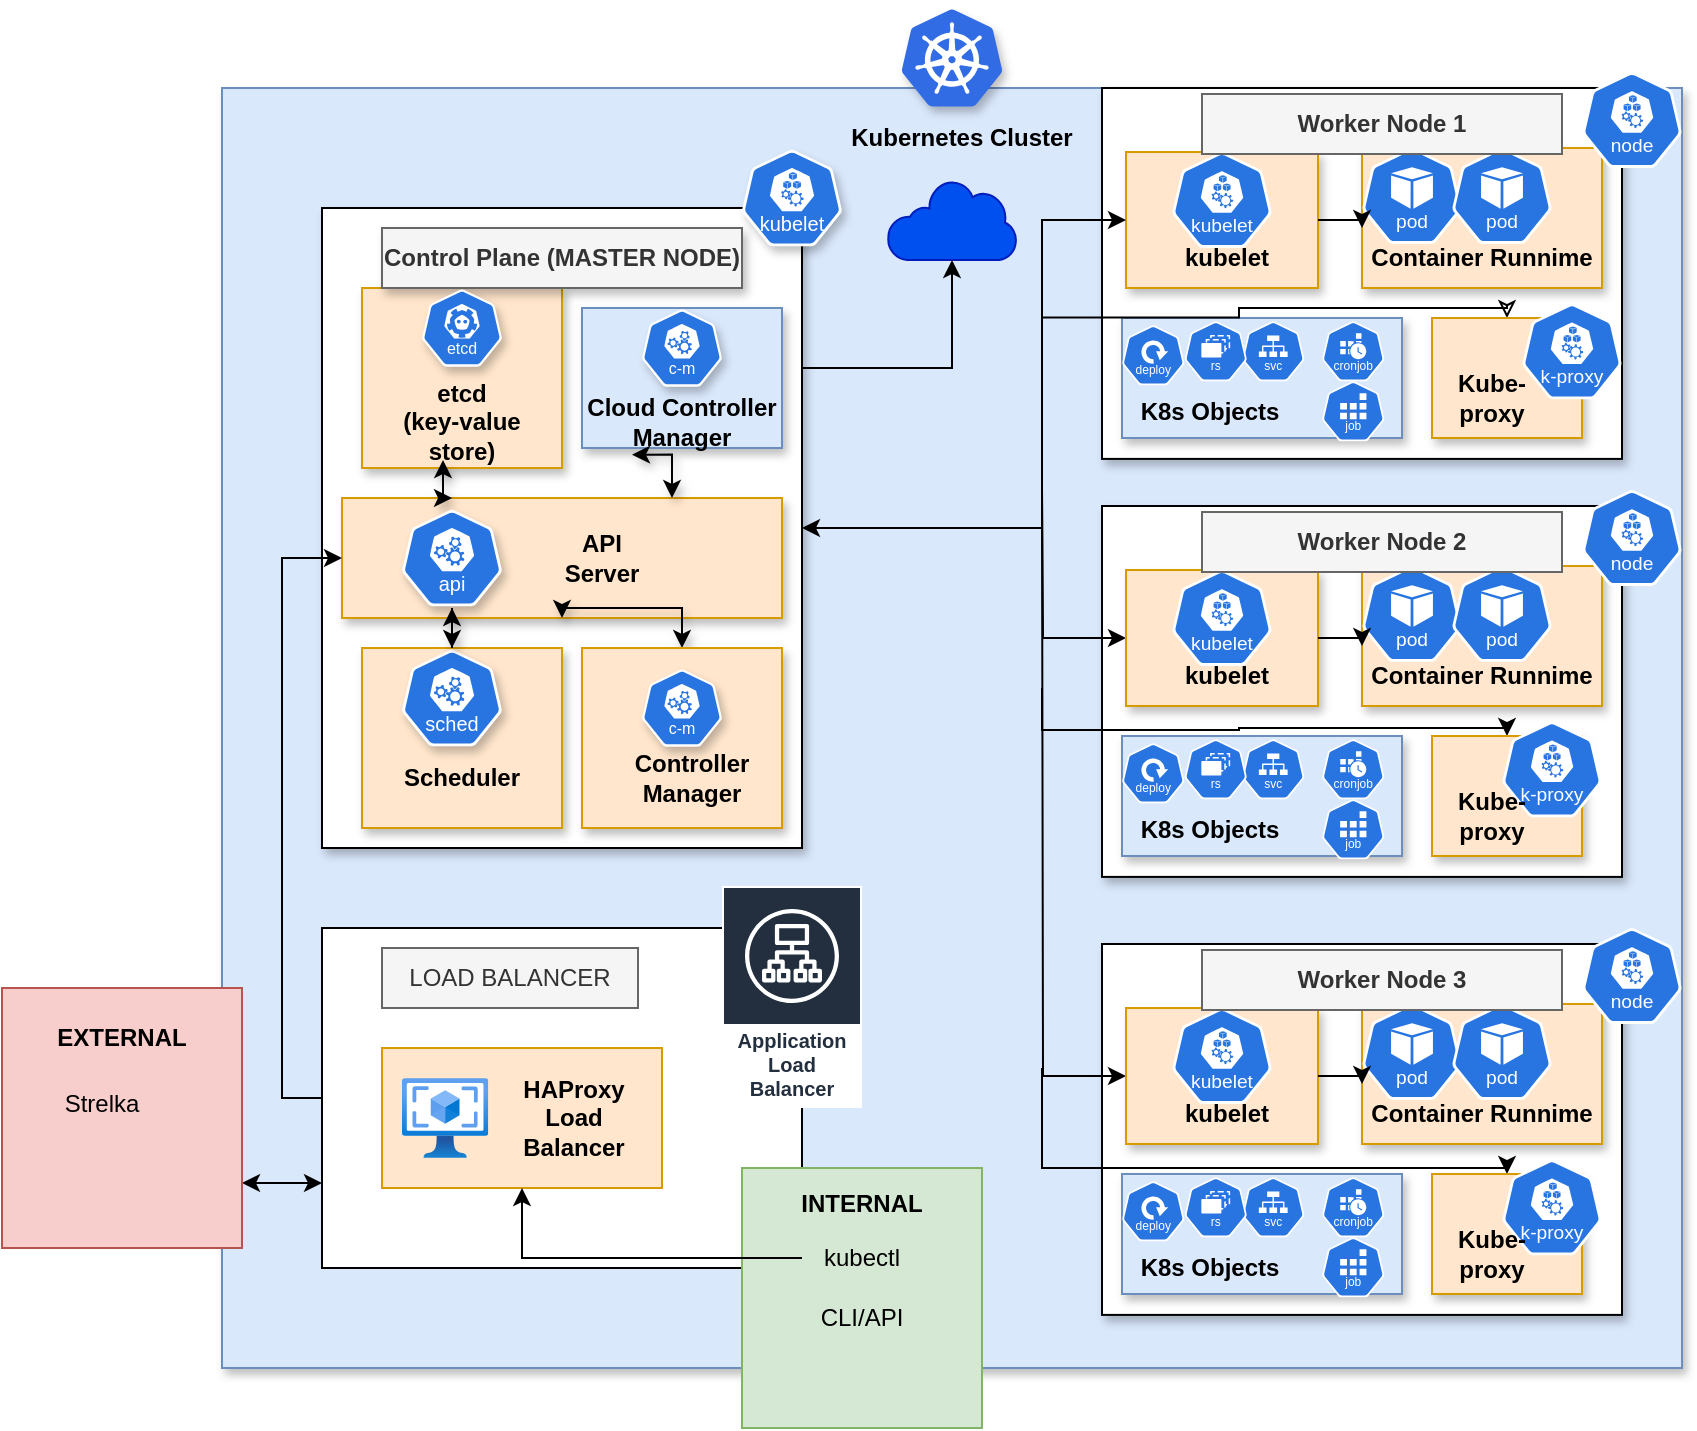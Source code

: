 <mxfile version="26.2.14">
  <diagram name="Page-1" id="4w13YMcEI-hEyZYA-dOw">
    <mxGraphModel dx="1839" dy="666" grid="1" gridSize="10" guides="1" tooltips="1" connect="1" arrows="1" fold="1" page="1" pageScale="1" pageWidth="827" pageHeight="1169" math="0" shadow="0">
      <root>
        <mxCell id="0" />
        <mxCell id="1" parent="0" />
        <mxCell id="iTHqUeqr8gtwgDzbqOUg-29" value="" style="rounded=0;whiteSpace=wrap;html=1;fillColor=#dae8fc;strokeColor=#6c8ebf;shadow=1;fixDash=0;fontStyle=1;movable=1;resizable=1;rotatable=1;deletable=1;editable=1;locked=0;connectable=1;" vertex="1" parent="1">
          <mxGeometry x="-40" y="190" width="730" height="640" as="geometry" />
        </mxCell>
        <mxCell id="iTHqUeqr8gtwgDzbqOUg-26" value="" style="image;aspect=fixed;html=1;points=[];align=center;fontSize=12;image=img/lib/mscae/Kubernetes.svg;fixDash=0;shadow=1;fontStyle=1" vertex="1" parent="1">
          <mxGeometry x="300" y="150" width="50" height="50" as="geometry" />
        </mxCell>
        <mxCell id="iTHqUeqr8gtwgDzbqOUg-30" value="&lt;div&gt;Kubernetes Cluster&lt;/div&gt;" style="text;html=1;align=center;verticalAlign=middle;whiteSpace=wrap;rounded=0;shadow=1;fixDash=0;fontStyle=1" vertex="1" parent="1">
          <mxGeometry x="260" y="200" width="140" height="30" as="geometry" />
        </mxCell>
        <mxCell id="iTHqUeqr8gtwgDzbqOUg-32" value="" style="rounded=0;whiteSpace=wrap;html=1;shadow=1;fixDash=0;fontStyle=1" vertex="1" parent="1">
          <mxGeometry x="10" y="250" width="240" height="320" as="geometry" />
        </mxCell>
        <mxCell id="iTHqUeqr8gtwgDzbqOUg-36" value="" style="rounded=0;whiteSpace=wrap;html=1;shadow=1;fixDash=0;fontStyle=1" vertex="1" parent="1">
          <mxGeometry x="400" y="190" width="260" height="185.45" as="geometry" />
        </mxCell>
        <mxCell id="iTHqUeqr8gtwgDzbqOUg-41" value="" style="rounded=0;whiteSpace=wrap;html=1;fillColor=#ffe6cc;strokeColor=#d79b00;aspect=fixed;shadow=1;fixDash=0;fontStyle=1" vertex="1" parent="1">
          <mxGeometry x="30" y="290" width="100" height="90" as="geometry" />
        </mxCell>
        <mxCell id="iTHqUeqr8gtwgDzbqOUg-43" value="" style="rounded=0;whiteSpace=wrap;html=1;fillColor=#ffe6cc;strokeColor=#d79b00;aspect=fixed;shadow=1;fixDash=0;fontStyle=1" vertex="1" parent="1">
          <mxGeometry x="20" y="395" width="220" height="60" as="geometry" />
        </mxCell>
        <mxCell id="iTHqUeqr8gtwgDzbqOUg-46" value="" style="rounded=0;whiteSpace=wrap;html=1;fillColor=#ffe6cc;strokeColor=#d79b00;shadow=1;fixDash=0;fontStyle=1" vertex="1" parent="1">
          <mxGeometry x="412" y="222" width="96" height="68" as="geometry" />
        </mxCell>
        <mxCell id="iTHqUeqr8gtwgDzbqOUg-51" value="" style="rounded=0;whiteSpace=wrap;html=1;fillColor=#ffe6cc;strokeColor=#d79b00;aspect=fixed;shadow=1;fixDash=0;fontStyle=1" vertex="1" parent="1">
          <mxGeometry x="30" y="470" width="100" height="90" as="geometry" />
        </mxCell>
        <mxCell id="iTHqUeqr8gtwgDzbqOUg-75" style="edgeStyle=orthogonalEdgeStyle;rounded=0;orthogonalLoop=1;jettySize=auto;html=1;exitDx=0;exitDy=0;entryDx=0;entryDy=0;startArrow=classic;startFill=1;shadow=1;fixDash=0;fontStyle=1" edge="1" parent="1" source="iTHqUeqr8gtwgDzbqOUg-52" target="iTHqUeqr8gtwgDzbqOUg-43">
          <mxGeometry relative="1" as="geometry" />
        </mxCell>
        <mxCell id="iTHqUeqr8gtwgDzbqOUg-52" value="" style="rounded=0;whiteSpace=wrap;html=1;fillColor=#ffe6cc;strokeColor=#d79b00;aspect=fixed;shadow=1;fixDash=0;fontStyle=1" vertex="1" parent="1">
          <mxGeometry x="140" y="470" width="100" height="90" as="geometry" />
        </mxCell>
        <mxCell id="iTHqUeqr8gtwgDzbqOUg-57" value="" style="rounded=0;whiteSpace=wrap;html=1;fillColor=#dae8fc;strokeColor=#6c8ebf;shadow=1;fixDash=0;fontStyle=1" vertex="1" parent="1">
          <mxGeometry x="410" y="305" width="140" height="60" as="geometry" />
        </mxCell>
        <mxCell id="iTHqUeqr8gtwgDzbqOUg-58" value="Control Plane (MASTER NODE)" style="text;html=1;align=center;verticalAlign=middle;whiteSpace=wrap;rounded=0;aspect=fixed;shadow=1;fixDash=0;fontStyle=1;fillColor=#f5f5f5;fontColor=#333333;strokeColor=#666666;" vertex="1" parent="1">
          <mxGeometry x="40" y="260" width="180" height="30" as="geometry" />
        </mxCell>
        <mxCell id="iTHqUeqr8gtwgDzbqOUg-59" value="" style="aspect=fixed;html=1;dashed=0;whitespace=wrap;verticalLabelPosition=bottom;verticalAlign=top;fillColor=#2875E2;strokeColor=#ffffff;points=[[0.005,0.63,0],[0.1,0.2,0],[0.9,0.2,0],[0.5,0,0],[0.995,0.63,0],[0.72,0.99,0],[0.5,1,0],[0.28,0.99,0]];shape=mxgraph.kubernetes.icon2;kubernetesLabel=1;prIcon=kubelet;shadow=1;fixDash=0;fontStyle=1" vertex="1" parent="1">
          <mxGeometry x="220" y="220" width="50" height="50" as="geometry" />
        </mxCell>
        <mxCell id="iTHqUeqr8gtwgDzbqOUg-60" value="API Server" style="text;html=1;align=center;verticalAlign=middle;whiteSpace=wrap;rounded=0;aspect=fixed;shadow=1;fixDash=0;fontStyle=1" vertex="1" parent="1">
          <mxGeometry x="120" y="410" width="60" height="30" as="geometry" />
        </mxCell>
        <mxCell id="iTHqUeqr8gtwgDzbqOUg-61" style="edgeStyle=orthogonalEdgeStyle;rounded=0;orthogonalLoop=1;jettySize=auto;html=1;exitX=0.25;exitY=0;exitDx=0;exitDy=0;entryX=0.405;entryY=0.956;entryDx=0;entryDy=0;entryPerimeter=0;startArrow=classic;startFill=1;shadow=1;fixDash=0;fontStyle=1" edge="1" parent="1" source="iTHqUeqr8gtwgDzbqOUg-43" target="iTHqUeqr8gtwgDzbqOUg-41">
          <mxGeometry relative="1" as="geometry" />
        </mxCell>
        <mxCell id="iTHqUeqr8gtwgDzbqOUg-62" value="etcd&lt;br&gt;(key-value store)" style="text;html=1;align=center;verticalAlign=middle;whiteSpace=wrap;rounded=0;aspect=fixed;shadow=1;fixDash=0;fontStyle=1" vertex="1" parent="1">
          <mxGeometry x="40" y="336.67" width="80" height="40" as="geometry" />
        </mxCell>
        <mxCell id="iTHqUeqr8gtwgDzbqOUg-63" value="" style="rounded=0;whiteSpace=wrap;html=1;fillColor=#dae8fc;strokeColor=#6c8ebf;aspect=fixed;shadow=1;fixDash=0;fontStyle=1" vertex="1" parent="1">
          <mxGeometry x="140" y="300" width="100" height="70" as="geometry" />
        </mxCell>
        <mxCell id="iTHqUeqr8gtwgDzbqOUg-64" value="" style="aspect=fixed;html=1;dashed=0;whitespace=wrap;verticalLabelPosition=bottom;verticalAlign=top;fillColor=#2875E2;strokeColor=#ffffff;points=[[0.005,0.63,0],[0.1,0.2,0],[0.9,0.2,0],[0.5,0,0],[0.995,0.63,0],[0.72,0.99,0],[0.5,1,0],[0.28,0.99,0]];shape=mxgraph.kubernetes.icon2;kubernetesLabel=1;prIcon=etcd;shadow=1;fixDash=0;fontStyle=1" vertex="1" parent="1">
          <mxGeometry x="60" y="290" width="40" height="40" as="geometry" />
        </mxCell>
        <mxCell id="iTHqUeqr8gtwgDzbqOUg-65" value="" style="aspect=fixed;html=1;dashed=0;whitespace=wrap;verticalLabelPosition=bottom;verticalAlign=top;fillColor=#2875E2;strokeColor=#ffffff;points=[[0.005,0.63,0],[0.1,0.2,0],[0.9,0.2,0],[0.5,0,0],[0.995,0.63,0],[0.72,0.99,0],[0.5,1,0],[0.28,0.99,0]];shape=mxgraph.kubernetes.icon2;kubernetesLabel=1;prIcon=c_m;shadow=1;fixDash=0;fontStyle=1" vertex="1" parent="1">
          <mxGeometry x="170" y="480" width="40" height="40" as="geometry" />
        </mxCell>
        <mxCell id="iTHqUeqr8gtwgDzbqOUg-76" style="edgeStyle=orthogonalEdgeStyle;rounded=0;orthogonalLoop=1;jettySize=auto;html=1;exitX=0.25;exitY=1;exitDx=0;exitDy=0;entryX=0.75;entryY=0;entryDx=0;entryDy=0;startArrow=classic;startFill=1;shadow=1;fixDash=0;fontStyle=1" edge="1" parent="1" source="iTHqUeqr8gtwgDzbqOUg-66" target="iTHqUeqr8gtwgDzbqOUg-43">
          <mxGeometry relative="1" as="geometry" />
        </mxCell>
        <mxCell id="iTHqUeqr8gtwgDzbqOUg-66" value="Cloud Controller Manager" style="text;html=1;align=center;verticalAlign=middle;whiteSpace=wrap;rounded=0;aspect=fixed;shadow=1;fixDash=0;fontStyle=1" vertex="1" parent="1">
          <mxGeometry x="140" y="340" width="100" height="33.33" as="geometry" />
        </mxCell>
        <mxCell id="iTHqUeqr8gtwgDzbqOUg-67" value="" style="aspect=fixed;html=1;dashed=0;whitespace=wrap;verticalLabelPosition=bottom;verticalAlign=top;fillColor=#2875E2;strokeColor=#ffffff;points=[[0.005,0.63,0],[0.1,0.2,0],[0.9,0.2,0],[0.5,0,0],[0.995,0.63,0],[0.72,0.99,0],[0.5,1,0],[0.28,0.99,0]];shape=mxgraph.kubernetes.icon2;kubernetesLabel=1;prIcon=api;shadow=1;fixDash=0;fontStyle=1" vertex="1" parent="1">
          <mxGeometry x="50" y="400" width="50" height="50" as="geometry" />
        </mxCell>
        <mxCell id="iTHqUeqr8gtwgDzbqOUg-68" value="Scheduler" style="text;html=1;align=center;verticalAlign=middle;whiteSpace=wrap;rounded=0;aspect=fixed;shadow=1;fixDash=0;fontStyle=1" vertex="1" parent="1">
          <mxGeometry x="50" y="520" width="60" height="30" as="geometry" />
        </mxCell>
        <mxCell id="iTHqUeqr8gtwgDzbqOUg-69" value="Controller Manager" style="text;html=1;align=center;verticalAlign=middle;whiteSpace=wrap;rounded=0;shadow=1;fixDash=0;fontStyle=1" vertex="1" parent="1">
          <mxGeometry x="160" y="520" width="70" height="30" as="geometry" />
        </mxCell>
        <mxCell id="iTHqUeqr8gtwgDzbqOUg-71" value="" style="aspect=fixed;html=1;dashed=0;whitespace=wrap;verticalLabelPosition=bottom;verticalAlign=top;fillColor=#2875E2;strokeColor=#ffffff;points=[[0.005,0.63,0],[0.1,0.2,0],[0.9,0.2,0],[0.5,0,0],[0.995,0.63,0],[0.72,0.99,0],[0.5,1,0],[0.28,0.99,0]];shape=mxgraph.kubernetes.icon2;kubernetesLabel=1;prIcon=sched;shadow=1;fixDash=0;fontStyle=1" vertex="1" parent="1">
          <mxGeometry x="50" y="470" width="50" height="50" as="geometry" />
        </mxCell>
        <mxCell id="iTHqUeqr8gtwgDzbqOUg-72" value="" style="aspect=fixed;html=1;dashed=0;whitespace=wrap;verticalLabelPosition=bottom;verticalAlign=top;fillColor=#2875E2;strokeColor=#ffffff;points=[[0.005,0.63,0],[0.1,0.2,0],[0.9,0.2,0],[0.5,0,0],[0.995,0.63,0],[0.72,0.99,0],[0.5,1,0],[0.28,0.99,0]];shape=mxgraph.kubernetes.icon2;kubernetesLabel=1;prIcon=c_m;shadow=1;fixDash=0;fontStyle=1" vertex="1" parent="1">
          <mxGeometry x="170" y="300" width="40" height="40" as="geometry" />
        </mxCell>
        <mxCell id="iTHqUeqr8gtwgDzbqOUg-73" style="edgeStyle=orthogonalEdgeStyle;rounded=0;orthogonalLoop=1;jettySize=auto;html=1;exitDx=0;exitDy=0;exitPerimeter=0;entryDx=0;entryDy=0;entryPerimeter=0;startArrow=classic;startFill=1;shadow=1;fixDash=0;fontStyle=1" edge="1" parent="1" source="iTHqUeqr8gtwgDzbqOUg-71" target="iTHqUeqr8gtwgDzbqOUg-67">
          <mxGeometry relative="1" as="geometry" />
        </mxCell>
        <mxCell id="iTHqUeqr8gtwgDzbqOUg-87" value="" style="group" vertex="1" connectable="0" parent="1">
          <mxGeometry x="426.5" y="220" width="223.5" height="146.67" as="geometry" />
        </mxCell>
        <mxCell id="iTHqUeqr8gtwgDzbqOUg-54" value="" style="rounded=0;whiteSpace=wrap;html=1;fillColor=#ffe6cc;strokeColor=#d79b00;shadow=1;fixDash=0;fontStyle=1" vertex="1" parent="iTHqUeqr8gtwgDzbqOUg-87">
          <mxGeometry x="103.5" width="120" height="70" as="geometry" />
        </mxCell>
        <mxCell id="iTHqUeqr8gtwgDzbqOUg-217" style="edgeStyle=orthogonalEdgeStyle;rounded=0;orthogonalLoop=1;jettySize=auto;html=1;exitX=0.5;exitY=0;exitDx=0;exitDy=0;startArrow=classic;startFill=0;endArrow=none;" edge="1" parent="iTHqUeqr8gtwgDzbqOUg-87" source="iTHqUeqr8gtwgDzbqOUg-55">
          <mxGeometry relative="1" as="geometry">
            <mxPoint x="-56.5" y="84.769" as="targetPoint" />
            <Array as="points">
              <mxPoint x="176" y="80" />
              <mxPoint x="42" y="80" />
              <mxPoint x="42" y="85" />
            </Array>
          </mxGeometry>
        </mxCell>
        <mxCell id="iTHqUeqr8gtwgDzbqOUg-55" value="" style="rounded=0;whiteSpace=wrap;html=1;fillColor=#ffe6cc;strokeColor=#d79b00;shadow=1;fixDash=0;fontStyle=1" vertex="1" parent="iTHqUeqr8gtwgDzbqOUg-87">
          <mxGeometry x="138.5" y="85" width="75" height="60" as="geometry" />
        </mxCell>
        <mxCell id="iTHqUeqr8gtwgDzbqOUg-77" value="kubelet" style="text;html=1;align=center;verticalAlign=middle;whiteSpace=wrap;rounded=0;fontStyle=1" vertex="1" parent="iTHqUeqr8gtwgDzbqOUg-87">
          <mxGeometry y="40" width="71" height="30" as="geometry" />
        </mxCell>
        <mxCell id="iTHqUeqr8gtwgDzbqOUg-78" value="Container Runnime" style="text;html=1;align=center;verticalAlign=middle;whiteSpace=wrap;rounded=0;fontStyle=1" vertex="1" parent="iTHqUeqr8gtwgDzbqOUg-87">
          <mxGeometry x="103.5" y="40" width="120" height="30" as="geometry" />
        </mxCell>
        <mxCell id="iTHqUeqr8gtwgDzbqOUg-80" value="K8s Objects" style="text;html=1;align=center;verticalAlign=middle;whiteSpace=wrap;rounded=0;fontStyle=1" vertex="1" parent="iTHqUeqr8gtwgDzbqOUg-87">
          <mxGeometry x="-12.5" y="116.67" width="80" height="30" as="geometry" />
        </mxCell>
        <mxCell id="iTHqUeqr8gtwgDzbqOUg-83" value="" style="aspect=fixed;sketch=0;html=1;dashed=0;whitespace=wrap;verticalLabelPosition=bottom;verticalAlign=top;fillColor=#2875E2;strokeColor=#ffffff;points=[[0.005,0.63,0],[0.1,0.2,0],[0.9,0.2,0],[0.5,0,0],[0.995,0.63,0],[0.72,0.99,0],[0.5,1,0],[0.28,0.99,0]];shape=mxgraph.kubernetes.icon2;kubernetesLabel=1;prIcon=kubelet" vertex="1" parent="iTHqUeqr8gtwgDzbqOUg-87">
          <mxGeometry x="8.5" y="2" width="50" height="48" as="geometry" />
        </mxCell>
        <mxCell id="iTHqUeqr8gtwgDzbqOUg-84" value="" style="aspect=fixed;sketch=0;html=1;dashed=0;whitespace=wrap;verticalLabelPosition=bottom;verticalAlign=top;fillColor=#2875E2;strokeColor=#ffffff;points=[[0.005,0.63,0],[0.1,0.2,0],[0.9,0.2,0],[0.5,0,0],[0.995,0.63,0],[0.72,0.99,0],[0.5,1,0],[0.28,0.99,0]];shape=mxgraph.kubernetes.icon2;kubernetesLabel=1;prIcon=pod" vertex="1" parent="iTHqUeqr8gtwgDzbqOUg-87">
          <mxGeometry x="103.5" width="50" height="48" as="geometry" />
        </mxCell>
        <mxCell id="iTHqUeqr8gtwgDzbqOUg-85" value="" style="aspect=fixed;sketch=0;html=1;dashed=0;whitespace=wrap;verticalLabelPosition=bottom;verticalAlign=top;fillColor=#2875E2;strokeColor=#ffffff;points=[[0.005,0.63,0],[0.1,0.2,0],[0.9,0.2,0],[0.5,0,0],[0.995,0.63,0],[0.72,0.99,0],[0.5,1,0],[0.28,0.99,0]];shape=mxgraph.kubernetes.icon2;kubernetesLabel=1;prIcon=pod" vertex="1" parent="iTHqUeqr8gtwgDzbqOUg-87">
          <mxGeometry x="148.5" width="50" height="48" as="geometry" />
        </mxCell>
        <mxCell id="iTHqUeqr8gtwgDzbqOUg-86" style="edgeStyle=orthogonalEdgeStyle;rounded=0;orthogonalLoop=1;jettySize=auto;html=1;exitX=1;exitY=0.5;exitDx=0;exitDy=0;entryX=0;entryY=0;entryDx=0;entryDy=0;" edge="1" parent="iTHqUeqr8gtwgDzbqOUg-87" source="iTHqUeqr8gtwgDzbqOUg-46" target="iTHqUeqr8gtwgDzbqOUg-78">
          <mxGeometry relative="1" as="geometry" />
        </mxCell>
        <mxCell id="iTHqUeqr8gtwgDzbqOUg-92" value="" style="aspect=fixed;sketch=0;html=1;dashed=0;whitespace=wrap;verticalLabelPosition=bottom;verticalAlign=top;fillColor=#2875E2;strokeColor=#ffffff;points=[[0.005,0.63,0],[0.1,0.2,0],[0.9,0.2,0],[0.5,0,0],[0.995,0.63,0],[0.72,0.99,0],[0.5,1,0],[0.28,0.99,0]];shape=mxgraph.kubernetes.icon2;kubernetesLabel=1;prIcon=svc" vertex="1" parent="iTHqUeqr8gtwgDzbqOUg-87">
          <mxGeometry x="43.5" y="86.67" width="31.25" height="30" as="geometry" />
        </mxCell>
        <mxCell id="iTHqUeqr8gtwgDzbqOUg-93" value="" style="aspect=fixed;sketch=0;html=1;dashed=0;whitespace=wrap;verticalLabelPosition=bottom;verticalAlign=top;fillColor=#2875E2;strokeColor=#ffffff;points=[[0.005,0.63,0],[0.1,0.2,0],[0.9,0.2,0],[0.5,0,0],[0.995,0.63,0],[0.72,0.99,0],[0.5,1,0],[0.28,0.99,0]];shape=mxgraph.kubernetes.icon2;kubernetesLabel=1;prIcon=cronjob" vertex="1" parent="iTHqUeqr8gtwgDzbqOUg-87">
          <mxGeometry x="83.5" y="86.67" width="31.25" height="30" as="geometry" />
        </mxCell>
        <mxCell id="iTHqUeqr8gtwgDzbqOUg-94" value="" style="aspect=fixed;sketch=0;html=1;dashed=0;whitespace=wrap;verticalLabelPosition=bottom;verticalAlign=top;fillColor=#2875E2;strokeColor=#ffffff;points=[[0.005,0.63,0],[0.1,0.2,0],[0.9,0.2,0],[0.5,0,0],[0.995,0.63,0],[0.72,0.99,0],[0.5,1,0],[0.28,0.99,0]];shape=mxgraph.kubernetes.icon2;kubernetesLabel=1;prIcon=job" vertex="1" parent="iTHqUeqr8gtwgDzbqOUg-87">
          <mxGeometry x="83.5" y="116.67" width="31.25" height="30" as="geometry" />
        </mxCell>
        <mxCell id="iTHqUeqr8gtwgDzbqOUg-96" value="" style="aspect=fixed;sketch=0;html=1;dashed=0;whitespace=wrap;verticalLabelPosition=bottom;verticalAlign=top;fillColor=#2875E2;strokeColor=#ffffff;points=[[0.005,0.63,0],[0.1,0.2,0],[0.9,0.2,0],[0.5,0,0],[0.995,0.63,0],[0.72,0.99,0],[0.5,1,0],[0.28,0.99,0]];shape=mxgraph.kubernetes.icon2;kubernetesLabel=1;prIcon=k_proxy" vertex="1" parent="iTHqUeqr8gtwgDzbqOUg-87">
          <mxGeometry x="183.5" y="77.67" width="50" height="48" as="geometry" />
        </mxCell>
        <mxCell id="iTHqUeqr8gtwgDzbqOUg-79" value="Kube-proxy" style="text;html=1;align=center;verticalAlign=middle;whiteSpace=wrap;rounded=0;fontStyle=1" vertex="1" parent="iTHqUeqr8gtwgDzbqOUg-87">
          <mxGeometry x="138.5" y="110" width="60" height="30" as="geometry" />
        </mxCell>
        <mxCell id="iTHqUeqr8gtwgDzbqOUg-89" value="&lt;b&gt;Worker Node 1&lt;/b&gt;" style="text;html=1;align=center;verticalAlign=middle;whiteSpace=wrap;rounded=0;fillColor=#f5f5f5;fontColor=#333333;strokeColor=#666666;" vertex="1" parent="1">
          <mxGeometry x="450" y="193" width="180" height="30" as="geometry" />
        </mxCell>
        <mxCell id="iTHqUeqr8gtwgDzbqOUg-90" value="" style="aspect=fixed;sketch=0;html=1;dashed=0;whitespace=wrap;verticalLabelPosition=bottom;verticalAlign=top;fillColor=#2875E2;strokeColor=#ffffff;points=[[0.005,0.63,0],[0.1,0.2,0],[0.9,0.2,0],[0.5,0,0],[0.995,0.63,0],[0.72,0.99,0],[0.5,1,0],[0.28,0.99,0]];shape=mxgraph.kubernetes.icon2;kubernetesLabel=1;prIcon=deploy" vertex="1" parent="1">
          <mxGeometry x="410" y="308.67" width="31.25" height="30" as="geometry" />
        </mxCell>
        <mxCell id="iTHqUeqr8gtwgDzbqOUg-91" value="" style="aspect=fixed;sketch=0;html=1;dashed=0;whitespace=wrap;verticalLabelPosition=bottom;verticalAlign=top;fillColor=#2875E2;strokeColor=#ffffff;points=[[0.005,0.63,0],[0.1,0.2,0],[0.9,0.2,0],[0.5,0,0],[0.995,0.63,0],[0.72,0.99,0],[0.5,1,0],[0.28,0.99,0]];shape=mxgraph.kubernetes.icon2;kubernetesLabel=1;prIcon=rs" vertex="1" parent="1">
          <mxGeometry x="441.25" y="306.67" width="31.25" height="30" as="geometry" />
        </mxCell>
        <mxCell id="iTHqUeqr8gtwgDzbqOUg-97" value="" style="aspect=fixed;sketch=0;html=1;dashed=0;whitespace=wrap;verticalLabelPosition=bottom;verticalAlign=top;fillColor=#2875E2;strokeColor=#ffffff;points=[[0.005,0.63,0],[0.1,0.2,0],[0.9,0.2,0],[0.5,0,0],[0.995,0.63,0],[0.72,0.99,0],[0.5,1,0],[0.28,0.99,0]];shape=mxgraph.kubernetes.icon2;kubernetesLabel=1;prIcon=node" vertex="1" parent="1">
          <mxGeometry x="640" y="182" width="50" height="48" as="geometry" />
        </mxCell>
        <mxCell id="iTHqUeqr8gtwgDzbqOUg-142" value="" style="group" vertex="1" connectable="0" parent="1">
          <mxGeometry x="400" y="391" width="290" height="193.45" as="geometry" />
        </mxCell>
        <mxCell id="iTHqUeqr8gtwgDzbqOUg-120" value="" style="rounded=0;whiteSpace=wrap;html=1;shadow=1;fixDash=0;fontStyle=1" vertex="1" parent="iTHqUeqr8gtwgDzbqOUg-142">
          <mxGeometry y="8" width="260" height="185.45" as="geometry" />
        </mxCell>
        <mxCell id="iTHqUeqr8gtwgDzbqOUg-214" style="edgeStyle=orthogonalEdgeStyle;rounded=0;orthogonalLoop=1;jettySize=auto;html=1;exitX=0;exitY=0.5;exitDx=0;exitDy=0;endArrow=none;startFill=1;startArrow=classic;" edge="1" parent="iTHqUeqr8gtwgDzbqOUg-142" source="iTHqUeqr8gtwgDzbqOUg-121">
          <mxGeometry relative="1" as="geometry">
            <mxPoint x="-30" y="-1" as="targetPoint" />
          </mxGeometry>
        </mxCell>
        <mxCell id="iTHqUeqr8gtwgDzbqOUg-121" value="" style="rounded=0;whiteSpace=wrap;html=1;fillColor=#ffe6cc;strokeColor=#d79b00;shadow=1;fixDash=0;fontStyle=1" vertex="1" parent="iTHqUeqr8gtwgDzbqOUg-142">
          <mxGeometry x="12" y="40" width="96" height="68" as="geometry" />
        </mxCell>
        <mxCell id="iTHqUeqr8gtwgDzbqOUg-122" value="" style="rounded=0;whiteSpace=wrap;html=1;fillColor=#dae8fc;strokeColor=#6c8ebf;shadow=1;fixDash=0;fontStyle=1" vertex="1" parent="iTHqUeqr8gtwgDzbqOUg-142">
          <mxGeometry x="10" y="123" width="140" height="60" as="geometry" />
        </mxCell>
        <mxCell id="iTHqUeqr8gtwgDzbqOUg-123" value="" style="group" vertex="1" connectable="0" parent="iTHqUeqr8gtwgDzbqOUg-142">
          <mxGeometry x="26.5" y="38" width="223.5" height="146.67" as="geometry" />
        </mxCell>
        <mxCell id="iTHqUeqr8gtwgDzbqOUg-124" value="" style="rounded=0;whiteSpace=wrap;html=1;fillColor=#ffe6cc;strokeColor=#d79b00;shadow=1;fixDash=0;fontStyle=1" vertex="1" parent="iTHqUeqr8gtwgDzbqOUg-123">
          <mxGeometry x="103.5" width="120" height="70" as="geometry" />
        </mxCell>
        <mxCell id="iTHqUeqr8gtwgDzbqOUg-218" style="edgeStyle=orthogonalEdgeStyle;rounded=0;orthogonalLoop=1;jettySize=auto;html=1;exitX=0.5;exitY=0;exitDx=0;exitDy=0;endArrow=none;startFill=1;startArrow=classic;" edge="1" parent="iTHqUeqr8gtwgDzbqOUg-123" source="iTHqUeqr8gtwgDzbqOUg-125">
          <mxGeometry relative="1" as="geometry">
            <mxPoint x="-56.5" y="61" as="targetPoint" />
            <Array as="points">
              <mxPoint x="176" y="81" />
              <mxPoint x="42" y="81" />
              <mxPoint x="-56" y="82" />
            </Array>
          </mxGeometry>
        </mxCell>
        <mxCell id="iTHqUeqr8gtwgDzbqOUg-125" value="" style="rounded=0;whiteSpace=wrap;html=1;fillColor=#ffe6cc;strokeColor=#d79b00;shadow=1;fixDash=0;fontStyle=1" vertex="1" parent="iTHqUeqr8gtwgDzbqOUg-123">
          <mxGeometry x="138.5" y="85" width="75" height="60" as="geometry" />
        </mxCell>
        <mxCell id="iTHqUeqr8gtwgDzbqOUg-126" value="kubelet" style="text;html=1;align=center;verticalAlign=middle;whiteSpace=wrap;rounded=0;fontStyle=1" vertex="1" parent="iTHqUeqr8gtwgDzbqOUg-123">
          <mxGeometry y="40" width="71" height="30" as="geometry" />
        </mxCell>
        <mxCell id="iTHqUeqr8gtwgDzbqOUg-127" value="Container Runnime" style="text;html=1;align=center;verticalAlign=middle;whiteSpace=wrap;rounded=0;fontStyle=1" vertex="1" parent="iTHqUeqr8gtwgDzbqOUg-123">
          <mxGeometry x="103.5" y="40" width="120" height="30" as="geometry" />
        </mxCell>
        <mxCell id="iTHqUeqr8gtwgDzbqOUg-128" value="K8s Objects" style="text;html=1;align=center;verticalAlign=middle;whiteSpace=wrap;rounded=0;fontStyle=1" vertex="1" parent="iTHqUeqr8gtwgDzbqOUg-123">
          <mxGeometry x="-12.5" y="116.67" width="80" height="30" as="geometry" />
        </mxCell>
        <mxCell id="iTHqUeqr8gtwgDzbqOUg-129" value="" style="aspect=fixed;sketch=0;html=1;dashed=0;whitespace=wrap;verticalLabelPosition=bottom;verticalAlign=top;fillColor=#2875E2;strokeColor=#ffffff;points=[[0.005,0.63,0],[0.1,0.2,0],[0.9,0.2,0],[0.5,0,0],[0.995,0.63,0],[0.72,0.99,0],[0.5,1,0],[0.28,0.99,0]];shape=mxgraph.kubernetes.icon2;kubernetesLabel=1;prIcon=kubelet" vertex="1" parent="iTHqUeqr8gtwgDzbqOUg-123">
          <mxGeometry x="8.5" y="2" width="50" height="48" as="geometry" />
        </mxCell>
        <mxCell id="iTHqUeqr8gtwgDzbqOUg-130" value="" style="aspect=fixed;sketch=0;html=1;dashed=0;whitespace=wrap;verticalLabelPosition=bottom;verticalAlign=top;fillColor=#2875E2;strokeColor=#ffffff;points=[[0.005,0.63,0],[0.1,0.2,0],[0.9,0.2,0],[0.5,0,0],[0.995,0.63,0],[0.72,0.99,0],[0.5,1,0],[0.28,0.99,0]];shape=mxgraph.kubernetes.icon2;kubernetesLabel=1;prIcon=pod" vertex="1" parent="iTHqUeqr8gtwgDzbqOUg-123">
          <mxGeometry x="103.5" width="50" height="48" as="geometry" />
        </mxCell>
        <mxCell id="iTHqUeqr8gtwgDzbqOUg-131" value="" style="aspect=fixed;sketch=0;html=1;dashed=0;whitespace=wrap;verticalLabelPosition=bottom;verticalAlign=top;fillColor=#2875E2;strokeColor=#ffffff;points=[[0.005,0.63,0],[0.1,0.2,0],[0.9,0.2,0],[0.5,0,0],[0.995,0.63,0],[0.72,0.99,0],[0.5,1,0],[0.28,0.99,0]];shape=mxgraph.kubernetes.icon2;kubernetesLabel=1;prIcon=pod" vertex="1" parent="iTHqUeqr8gtwgDzbqOUg-123">
          <mxGeometry x="148.5" width="50" height="48" as="geometry" />
        </mxCell>
        <mxCell id="iTHqUeqr8gtwgDzbqOUg-132" value="" style="aspect=fixed;sketch=0;html=1;dashed=0;whitespace=wrap;verticalLabelPosition=bottom;verticalAlign=top;fillColor=#2875E2;strokeColor=#ffffff;points=[[0.005,0.63,0],[0.1,0.2,0],[0.9,0.2,0],[0.5,0,0],[0.995,0.63,0],[0.72,0.99,0],[0.5,1,0],[0.28,0.99,0]];shape=mxgraph.kubernetes.icon2;kubernetesLabel=1;prIcon=svc" vertex="1" parent="iTHqUeqr8gtwgDzbqOUg-123">
          <mxGeometry x="43.5" y="86.67" width="31.25" height="30" as="geometry" />
        </mxCell>
        <mxCell id="iTHqUeqr8gtwgDzbqOUg-133" value="" style="aspect=fixed;sketch=0;html=1;dashed=0;whitespace=wrap;verticalLabelPosition=bottom;verticalAlign=top;fillColor=#2875E2;strokeColor=#ffffff;points=[[0.005,0.63,0],[0.1,0.2,0],[0.9,0.2,0],[0.5,0,0],[0.995,0.63,0],[0.72,0.99,0],[0.5,1,0],[0.28,0.99,0]];shape=mxgraph.kubernetes.icon2;kubernetesLabel=1;prIcon=cronjob" vertex="1" parent="iTHqUeqr8gtwgDzbqOUg-123">
          <mxGeometry x="83.5" y="86.67" width="31.25" height="30" as="geometry" />
        </mxCell>
        <mxCell id="iTHqUeqr8gtwgDzbqOUg-134" value="" style="aspect=fixed;sketch=0;html=1;dashed=0;whitespace=wrap;verticalLabelPosition=bottom;verticalAlign=top;fillColor=#2875E2;strokeColor=#ffffff;points=[[0.005,0.63,0],[0.1,0.2,0],[0.9,0.2,0],[0.5,0,0],[0.995,0.63,0],[0.72,0.99,0],[0.5,1,0],[0.28,0.99,0]];shape=mxgraph.kubernetes.icon2;kubernetesLabel=1;prIcon=job" vertex="1" parent="iTHqUeqr8gtwgDzbqOUg-123">
          <mxGeometry x="83.5" y="116.67" width="31.25" height="30" as="geometry" />
        </mxCell>
        <mxCell id="iTHqUeqr8gtwgDzbqOUg-135" value="" style="aspect=fixed;sketch=0;html=1;dashed=0;whitespace=wrap;verticalLabelPosition=bottom;verticalAlign=top;fillColor=#2875E2;strokeColor=#ffffff;points=[[0.005,0.63,0],[0.1,0.2,0],[0.9,0.2,0],[0.5,0,0],[0.995,0.63,0],[0.72,0.99,0],[0.5,1,0],[0.28,0.99,0]];shape=mxgraph.kubernetes.icon2;kubernetesLabel=1;prIcon=k_proxy" vertex="1" parent="iTHqUeqr8gtwgDzbqOUg-123">
          <mxGeometry x="173.5" y="77.67" width="50" height="48" as="geometry" />
        </mxCell>
        <mxCell id="iTHqUeqr8gtwgDzbqOUg-136" value="Kube-proxy" style="text;html=1;align=center;verticalAlign=middle;whiteSpace=wrap;rounded=0;fontStyle=1" vertex="1" parent="iTHqUeqr8gtwgDzbqOUg-123">
          <mxGeometry x="138.5" y="110" width="60" height="30" as="geometry" />
        </mxCell>
        <mxCell id="iTHqUeqr8gtwgDzbqOUg-137" style="edgeStyle=orthogonalEdgeStyle;rounded=0;orthogonalLoop=1;jettySize=auto;html=1;exitX=1;exitY=0.5;exitDx=0;exitDy=0;entryX=0;entryY=0;entryDx=0;entryDy=0;" edge="1" parent="iTHqUeqr8gtwgDzbqOUg-142" source="iTHqUeqr8gtwgDzbqOUg-121" target="iTHqUeqr8gtwgDzbqOUg-127">
          <mxGeometry relative="1" as="geometry" />
        </mxCell>
        <mxCell id="iTHqUeqr8gtwgDzbqOUg-138" value="&lt;b&gt;Worker Node 2&lt;/b&gt;" style="text;html=1;align=center;verticalAlign=middle;whiteSpace=wrap;rounded=0;fillColor=#f5f5f5;fontColor=#333333;strokeColor=#666666;" vertex="1" parent="iTHqUeqr8gtwgDzbqOUg-142">
          <mxGeometry x="50" y="11" width="180" height="30" as="geometry" />
        </mxCell>
        <mxCell id="iTHqUeqr8gtwgDzbqOUg-139" value="" style="aspect=fixed;sketch=0;html=1;dashed=0;whitespace=wrap;verticalLabelPosition=bottom;verticalAlign=top;fillColor=#2875E2;strokeColor=#ffffff;points=[[0.005,0.63,0],[0.1,0.2,0],[0.9,0.2,0],[0.5,0,0],[0.995,0.63,0],[0.72,0.99,0],[0.5,1,0],[0.28,0.99,0]];shape=mxgraph.kubernetes.icon2;kubernetesLabel=1;prIcon=deploy" vertex="1" parent="iTHqUeqr8gtwgDzbqOUg-142">
          <mxGeometry x="10" y="126.67" width="31.25" height="30" as="geometry" />
        </mxCell>
        <mxCell id="iTHqUeqr8gtwgDzbqOUg-140" value="" style="aspect=fixed;sketch=0;html=1;dashed=0;whitespace=wrap;verticalLabelPosition=bottom;verticalAlign=top;fillColor=#2875E2;strokeColor=#ffffff;points=[[0.005,0.63,0],[0.1,0.2,0],[0.9,0.2,0],[0.5,0,0],[0.995,0.63,0],[0.72,0.99,0],[0.5,1,0],[0.28,0.99,0]];shape=mxgraph.kubernetes.icon2;kubernetesLabel=1;prIcon=rs" vertex="1" parent="iTHqUeqr8gtwgDzbqOUg-142">
          <mxGeometry x="41.25" y="124.67" width="31.25" height="30" as="geometry" />
        </mxCell>
        <mxCell id="iTHqUeqr8gtwgDzbqOUg-141" value="" style="aspect=fixed;sketch=0;html=1;dashed=0;whitespace=wrap;verticalLabelPosition=bottom;verticalAlign=top;fillColor=#2875E2;strokeColor=#ffffff;points=[[0.005,0.63,0],[0.1,0.2,0],[0.9,0.2,0],[0.5,0,0],[0.995,0.63,0],[0.72,0.99,0],[0.5,1,0],[0.28,0.99,0]];shape=mxgraph.kubernetes.icon2;kubernetesLabel=1;prIcon=node" vertex="1" parent="iTHqUeqr8gtwgDzbqOUg-142">
          <mxGeometry x="240" width="50" height="48" as="geometry" />
        </mxCell>
        <mxCell id="iTHqUeqr8gtwgDzbqOUg-188" value="" style="group" vertex="1" connectable="0" parent="1">
          <mxGeometry x="400" y="610" width="290" height="193.45" as="geometry" />
        </mxCell>
        <mxCell id="iTHqUeqr8gtwgDzbqOUg-189" value="" style="rounded=0;whiteSpace=wrap;html=1;shadow=1;fixDash=0;fontStyle=1" vertex="1" parent="iTHqUeqr8gtwgDzbqOUg-188">
          <mxGeometry y="8" width="260" height="185.45" as="geometry" />
        </mxCell>
        <mxCell id="iTHqUeqr8gtwgDzbqOUg-216" style="edgeStyle=orthogonalEdgeStyle;rounded=0;orthogonalLoop=1;jettySize=auto;html=1;exitX=0;exitY=0.5;exitDx=0;exitDy=0;endArrow=none;startFill=1;startArrow=classic;" edge="1" parent="iTHqUeqr8gtwgDzbqOUg-188" source="iTHqUeqr8gtwgDzbqOUg-190">
          <mxGeometry relative="1" as="geometry">
            <mxPoint x="-30" y="-220" as="targetPoint" />
          </mxGeometry>
        </mxCell>
        <mxCell id="iTHqUeqr8gtwgDzbqOUg-190" value="" style="rounded=0;whiteSpace=wrap;html=1;fillColor=#ffe6cc;strokeColor=#d79b00;shadow=1;fixDash=0;fontStyle=1" vertex="1" parent="iTHqUeqr8gtwgDzbqOUg-188">
          <mxGeometry x="12" y="40" width="96" height="68" as="geometry" />
        </mxCell>
        <mxCell id="iTHqUeqr8gtwgDzbqOUg-191" value="" style="rounded=0;whiteSpace=wrap;html=1;fillColor=#dae8fc;strokeColor=#6c8ebf;shadow=1;fixDash=0;fontStyle=1" vertex="1" parent="iTHqUeqr8gtwgDzbqOUg-188">
          <mxGeometry x="10" y="123" width="140" height="60" as="geometry" />
        </mxCell>
        <mxCell id="iTHqUeqr8gtwgDzbqOUg-192" value="" style="group" vertex="1" connectable="0" parent="iTHqUeqr8gtwgDzbqOUg-188">
          <mxGeometry x="26.5" y="38" width="223.5" height="146.67" as="geometry" />
        </mxCell>
        <mxCell id="iTHqUeqr8gtwgDzbqOUg-193" value="" style="rounded=0;whiteSpace=wrap;html=1;fillColor=#ffe6cc;strokeColor=#d79b00;shadow=1;fixDash=0;fontStyle=1" vertex="1" parent="iTHqUeqr8gtwgDzbqOUg-192">
          <mxGeometry x="103.5" width="120" height="70" as="geometry" />
        </mxCell>
        <mxCell id="iTHqUeqr8gtwgDzbqOUg-220" style="edgeStyle=orthogonalEdgeStyle;rounded=0;orthogonalLoop=1;jettySize=auto;html=1;exitX=0.5;exitY=0;exitDx=0;exitDy=0;endArrow=none;startFill=1;startArrow=classic;" edge="1" parent="iTHqUeqr8gtwgDzbqOUg-192" source="iTHqUeqr8gtwgDzbqOUg-194">
          <mxGeometry relative="1" as="geometry">
            <mxPoint x="-56.5" y="32" as="targetPoint" />
            <Array as="points">
              <mxPoint x="176" y="82" />
              <mxPoint x="-56" y="82" />
            </Array>
          </mxGeometry>
        </mxCell>
        <mxCell id="iTHqUeqr8gtwgDzbqOUg-194" value="" style="rounded=0;whiteSpace=wrap;html=1;fillColor=#ffe6cc;strokeColor=#d79b00;shadow=1;fixDash=0;fontStyle=1" vertex="1" parent="iTHqUeqr8gtwgDzbqOUg-192">
          <mxGeometry x="138.5" y="85" width="75" height="60" as="geometry" />
        </mxCell>
        <mxCell id="iTHqUeqr8gtwgDzbqOUg-195" value="kubelet" style="text;html=1;align=center;verticalAlign=middle;whiteSpace=wrap;rounded=0;fontStyle=1" vertex="1" parent="iTHqUeqr8gtwgDzbqOUg-192">
          <mxGeometry y="40" width="71" height="30" as="geometry" />
        </mxCell>
        <mxCell id="iTHqUeqr8gtwgDzbqOUg-196" value="Container Runnime" style="text;html=1;align=center;verticalAlign=middle;whiteSpace=wrap;rounded=0;fontStyle=1" vertex="1" parent="iTHqUeqr8gtwgDzbqOUg-192">
          <mxGeometry x="103.5" y="40" width="120" height="30" as="geometry" />
        </mxCell>
        <mxCell id="iTHqUeqr8gtwgDzbqOUg-197" value="K8s Objects" style="text;html=1;align=center;verticalAlign=middle;whiteSpace=wrap;rounded=0;fontStyle=1" vertex="1" parent="iTHqUeqr8gtwgDzbqOUg-192">
          <mxGeometry x="-12.5" y="116.67" width="80" height="30" as="geometry" />
        </mxCell>
        <mxCell id="iTHqUeqr8gtwgDzbqOUg-198" value="" style="aspect=fixed;sketch=0;html=1;dashed=0;whitespace=wrap;verticalLabelPosition=bottom;verticalAlign=top;fillColor=#2875E2;strokeColor=#ffffff;points=[[0.005,0.63,0],[0.1,0.2,0],[0.9,0.2,0],[0.5,0,0],[0.995,0.63,0],[0.72,0.99,0],[0.5,1,0],[0.28,0.99,0]];shape=mxgraph.kubernetes.icon2;kubernetesLabel=1;prIcon=kubelet" vertex="1" parent="iTHqUeqr8gtwgDzbqOUg-192">
          <mxGeometry x="8.5" y="2" width="50" height="48" as="geometry" />
        </mxCell>
        <mxCell id="iTHqUeqr8gtwgDzbqOUg-199" value="" style="aspect=fixed;sketch=0;html=1;dashed=0;whitespace=wrap;verticalLabelPosition=bottom;verticalAlign=top;fillColor=#2875E2;strokeColor=#ffffff;points=[[0.005,0.63,0],[0.1,0.2,0],[0.9,0.2,0],[0.5,0,0],[0.995,0.63,0],[0.72,0.99,0],[0.5,1,0],[0.28,0.99,0]];shape=mxgraph.kubernetes.icon2;kubernetesLabel=1;prIcon=pod" vertex="1" parent="iTHqUeqr8gtwgDzbqOUg-192">
          <mxGeometry x="103.5" width="50" height="48" as="geometry" />
        </mxCell>
        <mxCell id="iTHqUeqr8gtwgDzbqOUg-200" value="" style="aspect=fixed;sketch=0;html=1;dashed=0;whitespace=wrap;verticalLabelPosition=bottom;verticalAlign=top;fillColor=#2875E2;strokeColor=#ffffff;points=[[0.005,0.63,0],[0.1,0.2,0],[0.9,0.2,0],[0.5,0,0],[0.995,0.63,0],[0.72,0.99,0],[0.5,1,0],[0.28,0.99,0]];shape=mxgraph.kubernetes.icon2;kubernetesLabel=1;prIcon=pod" vertex="1" parent="iTHqUeqr8gtwgDzbqOUg-192">
          <mxGeometry x="148.5" width="50" height="48" as="geometry" />
        </mxCell>
        <mxCell id="iTHqUeqr8gtwgDzbqOUg-201" value="" style="aspect=fixed;sketch=0;html=1;dashed=0;whitespace=wrap;verticalLabelPosition=bottom;verticalAlign=top;fillColor=#2875E2;strokeColor=#ffffff;points=[[0.005,0.63,0],[0.1,0.2,0],[0.9,0.2,0],[0.5,0,0],[0.995,0.63,0],[0.72,0.99,0],[0.5,1,0],[0.28,0.99,0]];shape=mxgraph.kubernetes.icon2;kubernetesLabel=1;prIcon=svc" vertex="1" parent="iTHqUeqr8gtwgDzbqOUg-192">
          <mxGeometry x="43.5" y="86.67" width="31.25" height="30" as="geometry" />
        </mxCell>
        <mxCell id="iTHqUeqr8gtwgDzbqOUg-202" value="" style="aspect=fixed;sketch=0;html=1;dashed=0;whitespace=wrap;verticalLabelPosition=bottom;verticalAlign=top;fillColor=#2875E2;strokeColor=#ffffff;points=[[0.005,0.63,0],[0.1,0.2,0],[0.9,0.2,0],[0.5,0,0],[0.995,0.63,0],[0.72,0.99,0],[0.5,1,0],[0.28,0.99,0]];shape=mxgraph.kubernetes.icon2;kubernetesLabel=1;prIcon=cronjob" vertex="1" parent="iTHqUeqr8gtwgDzbqOUg-192">
          <mxGeometry x="83.5" y="86.67" width="31.25" height="30" as="geometry" />
        </mxCell>
        <mxCell id="iTHqUeqr8gtwgDzbqOUg-203" value="" style="aspect=fixed;sketch=0;html=1;dashed=0;whitespace=wrap;verticalLabelPosition=bottom;verticalAlign=top;fillColor=#2875E2;strokeColor=#ffffff;points=[[0.005,0.63,0],[0.1,0.2,0],[0.9,0.2,0],[0.5,0,0],[0.995,0.63,0],[0.72,0.99,0],[0.5,1,0],[0.28,0.99,0]];shape=mxgraph.kubernetes.icon2;kubernetesLabel=1;prIcon=job" vertex="1" parent="iTHqUeqr8gtwgDzbqOUg-192">
          <mxGeometry x="83.5" y="116.67" width="31.25" height="30" as="geometry" />
        </mxCell>
        <mxCell id="iTHqUeqr8gtwgDzbqOUg-204" value="" style="aspect=fixed;sketch=0;html=1;dashed=0;whitespace=wrap;verticalLabelPosition=bottom;verticalAlign=top;fillColor=#2875E2;strokeColor=#ffffff;points=[[0.005,0.63,0],[0.1,0.2,0],[0.9,0.2,0],[0.5,0,0],[0.995,0.63,0],[0.72,0.99,0],[0.5,1,0],[0.28,0.99,0]];shape=mxgraph.kubernetes.icon2;kubernetesLabel=1;prIcon=k_proxy" vertex="1" parent="iTHqUeqr8gtwgDzbqOUg-192">
          <mxGeometry x="173.5" y="77.67" width="50" height="48" as="geometry" />
        </mxCell>
        <mxCell id="iTHqUeqr8gtwgDzbqOUg-205" value="Kube-proxy" style="text;html=1;align=center;verticalAlign=middle;whiteSpace=wrap;rounded=0;fontStyle=1" vertex="1" parent="iTHqUeqr8gtwgDzbqOUg-192">
          <mxGeometry x="138.5" y="110" width="60" height="30" as="geometry" />
        </mxCell>
        <mxCell id="iTHqUeqr8gtwgDzbqOUg-206" style="edgeStyle=orthogonalEdgeStyle;rounded=0;orthogonalLoop=1;jettySize=auto;html=1;exitX=1;exitY=0.5;exitDx=0;exitDy=0;entryX=0;entryY=0;entryDx=0;entryDy=0;" edge="1" parent="iTHqUeqr8gtwgDzbqOUg-188" source="iTHqUeqr8gtwgDzbqOUg-190" target="iTHqUeqr8gtwgDzbqOUg-196">
          <mxGeometry relative="1" as="geometry" />
        </mxCell>
        <mxCell id="iTHqUeqr8gtwgDzbqOUg-207" value="&lt;b&gt;Worker Node 3&lt;/b&gt;" style="text;html=1;align=center;verticalAlign=middle;whiteSpace=wrap;rounded=0;fillColor=#f5f5f5;fontColor=#333333;strokeColor=#666666;" vertex="1" parent="iTHqUeqr8gtwgDzbqOUg-188">
          <mxGeometry x="50" y="11" width="180" height="30" as="geometry" />
        </mxCell>
        <mxCell id="iTHqUeqr8gtwgDzbqOUg-208" value="" style="aspect=fixed;sketch=0;html=1;dashed=0;whitespace=wrap;verticalLabelPosition=bottom;verticalAlign=top;fillColor=#2875E2;strokeColor=#ffffff;points=[[0.005,0.63,0],[0.1,0.2,0],[0.9,0.2,0],[0.5,0,0],[0.995,0.63,0],[0.72,0.99,0],[0.5,1,0],[0.28,0.99,0]];shape=mxgraph.kubernetes.icon2;kubernetesLabel=1;prIcon=deploy" vertex="1" parent="iTHqUeqr8gtwgDzbqOUg-188">
          <mxGeometry x="10" y="126.67" width="31.25" height="30" as="geometry" />
        </mxCell>
        <mxCell id="iTHqUeqr8gtwgDzbqOUg-209" value="" style="aspect=fixed;sketch=0;html=1;dashed=0;whitespace=wrap;verticalLabelPosition=bottom;verticalAlign=top;fillColor=#2875E2;strokeColor=#ffffff;points=[[0.005,0.63,0],[0.1,0.2,0],[0.9,0.2,0],[0.5,0,0],[0.995,0.63,0],[0.72,0.99,0],[0.5,1,0],[0.28,0.99,0]];shape=mxgraph.kubernetes.icon2;kubernetesLabel=1;prIcon=rs" vertex="1" parent="iTHqUeqr8gtwgDzbqOUg-188">
          <mxGeometry x="41.25" y="124.67" width="31.25" height="30" as="geometry" />
        </mxCell>
        <mxCell id="iTHqUeqr8gtwgDzbqOUg-210" value="" style="aspect=fixed;sketch=0;html=1;dashed=0;whitespace=wrap;verticalLabelPosition=bottom;verticalAlign=top;fillColor=#2875E2;strokeColor=#ffffff;points=[[0.005,0.63,0],[0.1,0.2,0],[0.9,0.2,0],[0.5,0,0],[0.995,0.63,0],[0.72,0.99,0],[0.5,1,0],[0.28,0.99,0]];shape=mxgraph.kubernetes.icon2;kubernetesLabel=1;prIcon=node" vertex="1" parent="iTHqUeqr8gtwgDzbqOUg-188">
          <mxGeometry x="240" width="50" height="48" as="geometry" />
        </mxCell>
        <mxCell id="iTHqUeqr8gtwgDzbqOUg-211" value="" style="sketch=0;aspect=fixed;pointerEvents=1;shadow=0;dashed=0;html=1;labelPosition=center;verticalLabelPosition=bottom;verticalAlign=top;align=center;shape=mxgraph.mscae.enterprise.internet;fillColor=#0050ef;strokeColor=#001DBC;fontColor=#ffffff;" vertex="1" parent="1">
          <mxGeometry x="292.74" y="236" width="64.52" height="40" as="geometry" />
        </mxCell>
        <mxCell id="iTHqUeqr8gtwgDzbqOUg-212" style="edgeStyle=orthogonalEdgeStyle;rounded=0;orthogonalLoop=1;jettySize=auto;html=1;exitX=1;exitY=0.25;exitDx=0;exitDy=0;entryX=0.5;entryY=1;entryDx=0;entryDy=0;entryPerimeter=0;" edge="1" parent="1" source="iTHqUeqr8gtwgDzbqOUg-32" target="iTHqUeqr8gtwgDzbqOUg-211">
          <mxGeometry relative="1" as="geometry" />
        </mxCell>
        <mxCell id="iTHqUeqr8gtwgDzbqOUg-213" style="edgeStyle=orthogonalEdgeStyle;rounded=0;orthogonalLoop=1;jettySize=auto;html=1;exitX=1;exitY=0.5;exitDx=0;exitDy=0;entryX=0;entryY=0.5;entryDx=0;entryDy=0;startArrow=classic;startFill=1;" edge="1" parent="1" source="iTHqUeqr8gtwgDzbqOUg-32" target="iTHqUeqr8gtwgDzbqOUg-46">
          <mxGeometry relative="1" as="geometry">
            <Array as="points">
              <mxPoint x="370" y="410" />
              <mxPoint x="370" y="256" />
            </Array>
          </mxGeometry>
        </mxCell>
        <mxCell id="iTHqUeqr8gtwgDzbqOUg-222" style="edgeStyle=orthogonalEdgeStyle;rounded=0;orthogonalLoop=1;jettySize=auto;html=1;exitX=0;exitY=0.5;exitDx=0;exitDy=0;entryX=0;entryY=0.5;entryDx=0;entryDy=0;" edge="1" parent="1" source="iTHqUeqr8gtwgDzbqOUg-221" target="iTHqUeqr8gtwgDzbqOUg-43">
          <mxGeometry relative="1" as="geometry">
            <Array as="points">
              <mxPoint x="-10" y="695" />
              <mxPoint x="-10" y="425" />
            </Array>
          </mxGeometry>
        </mxCell>
        <mxCell id="iTHqUeqr8gtwgDzbqOUg-221" value="" style="rounded=0;whiteSpace=wrap;html=1;" vertex="1" parent="1">
          <mxGeometry x="10" y="610" width="240" height="170" as="geometry" />
        </mxCell>
        <mxCell id="iTHqUeqr8gtwgDzbqOUg-226" value="Application Load Balancer" style="sketch=0;outlineConnect=0;fontColor=#232F3E;gradientColor=none;strokeColor=#ffffff;fillColor=#232F3E;dashed=0;verticalLabelPosition=middle;verticalAlign=bottom;align=center;html=1;whiteSpace=wrap;fontSize=10;fontStyle=1;spacing=3;shape=mxgraph.aws4.productIcon;prIcon=mxgraph.aws4.application_load_balancer;" vertex="1" parent="1">
          <mxGeometry x="210" y="589" width="70" height="111" as="geometry" />
        </mxCell>
        <mxCell id="iTHqUeqr8gtwgDzbqOUg-229" value="LOAD BALANCER" style="text;html=1;align=center;verticalAlign=middle;whiteSpace=wrap;rounded=0;fillColor=#f5f5f5;fontColor=#333333;strokeColor=#666666;" vertex="1" parent="1">
          <mxGeometry x="40" y="620" width="128" height="30" as="geometry" />
        </mxCell>
        <mxCell id="iTHqUeqr8gtwgDzbqOUg-231" value="" style="group" vertex="1" connectable="0" parent="1">
          <mxGeometry x="40" y="670" width="140" height="70" as="geometry" />
        </mxCell>
        <mxCell id="iTHqUeqr8gtwgDzbqOUg-227" value="" style="rounded=0;whiteSpace=wrap;html=1;fillColor=#ffe6cc;strokeColor=#d79b00;" vertex="1" parent="iTHqUeqr8gtwgDzbqOUg-231">
          <mxGeometry width="140" height="70" as="geometry" />
        </mxCell>
        <mxCell id="iTHqUeqr8gtwgDzbqOUg-228" value="" style="image;aspect=fixed;html=1;points=[];align=center;fontSize=12;image=img/lib/azure2/compute/VM_Images_Classic.svg;" vertex="1" parent="iTHqUeqr8gtwgDzbqOUg-231">
          <mxGeometry x="10" y="15" width="43.13" height="40" as="geometry" />
        </mxCell>
        <mxCell id="iTHqUeqr8gtwgDzbqOUg-230" value="&lt;b&gt;HAProxy&lt;br&gt;Load Balancer&lt;/b&gt;" style="text;html=1;align=center;verticalAlign=middle;whiteSpace=wrap;rounded=0;" vertex="1" parent="iTHqUeqr8gtwgDzbqOUg-231">
          <mxGeometry x="62" y="20" width="68" height="30" as="geometry" />
        </mxCell>
        <mxCell id="iTHqUeqr8gtwgDzbqOUg-233" style="edgeStyle=orthogonalEdgeStyle;rounded=0;orthogonalLoop=1;jettySize=auto;html=1;exitX=1;exitY=0.75;exitDx=0;exitDy=0;entryX=0;entryY=0.75;entryDx=0;entryDy=0;startArrow=classic;startFill=1;" edge="1" parent="1" source="iTHqUeqr8gtwgDzbqOUg-232" target="iTHqUeqr8gtwgDzbqOUg-221">
          <mxGeometry relative="1" as="geometry" />
        </mxCell>
        <mxCell id="iTHqUeqr8gtwgDzbqOUg-232" value="" style="rounded=0;whiteSpace=wrap;html=1;fillColor=#f8cecc;strokeColor=#b85450;" vertex="1" parent="1">
          <mxGeometry x="-150" y="640" width="120" height="130" as="geometry" />
        </mxCell>
        <mxCell id="iTHqUeqr8gtwgDzbqOUg-235" value="&lt;b&gt;EXTERNAL&lt;/b&gt;" style="text;html=1;align=center;verticalAlign=middle;whiteSpace=wrap;rounded=0;" vertex="1" parent="1">
          <mxGeometry x="-120" y="650" width="60" height="30" as="geometry" />
        </mxCell>
        <mxCell id="iTHqUeqr8gtwgDzbqOUg-236" value="" style="rounded=0;whiteSpace=wrap;html=1;fillColor=#d5e8d4;strokeColor=#82b366;" vertex="1" parent="1">
          <mxGeometry x="220" y="730" width="120" height="130" as="geometry" />
        </mxCell>
        <mxCell id="iTHqUeqr8gtwgDzbqOUg-237" value="&lt;div&gt;&lt;b&gt;INTERNAL&lt;/b&gt;&lt;/div&gt;&lt;div&gt;&lt;b&gt;&lt;br&gt;&lt;/b&gt;&lt;/div&gt;" style="text;html=1;align=center;verticalAlign=middle;whiteSpace=wrap;rounded=0;" vertex="1" parent="1">
          <mxGeometry x="250" y="740" width="60" height="30" as="geometry" />
        </mxCell>
        <mxCell id="iTHqUeqr8gtwgDzbqOUg-240" style="edgeStyle=orthogonalEdgeStyle;rounded=0;orthogonalLoop=1;jettySize=auto;html=1;exitX=0;exitY=0.5;exitDx=0;exitDy=0;" edge="1" parent="1" source="iTHqUeqr8gtwgDzbqOUg-238" target="iTHqUeqr8gtwgDzbqOUg-227">
          <mxGeometry relative="1" as="geometry" />
        </mxCell>
        <mxCell id="iTHqUeqr8gtwgDzbqOUg-238" value="kubectl" style="text;html=1;align=center;verticalAlign=middle;whiteSpace=wrap;rounded=0;" vertex="1" parent="1">
          <mxGeometry x="250" y="760" width="60" height="30" as="geometry" />
        </mxCell>
        <mxCell id="iTHqUeqr8gtwgDzbqOUg-241" value="CLI/API" style="text;html=1;align=center;verticalAlign=middle;whiteSpace=wrap;rounded=0;" vertex="1" parent="1">
          <mxGeometry x="250" y="790" width="60" height="30" as="geometry" />
        </mxCell>
        <mxCell id="iTHqUeqr8gtwgDzbqOUg-242" value="&lt;div&gt;Strelka&lt;/div&gt;&lt;div&gt;&lt;br&gt;&lt;/div&gt;" style="text;html=1;align=center;verticalAlign=middle;whiteSpace=wrap;rounded=0;" vertex="1" parent="1">
          <mxGeometry x="-130" y="690" width="60" height="30" as="geometry" />
        </mxCell>
      </root>
    </mxGraphModel>
  </diagram>
</mxfile>
